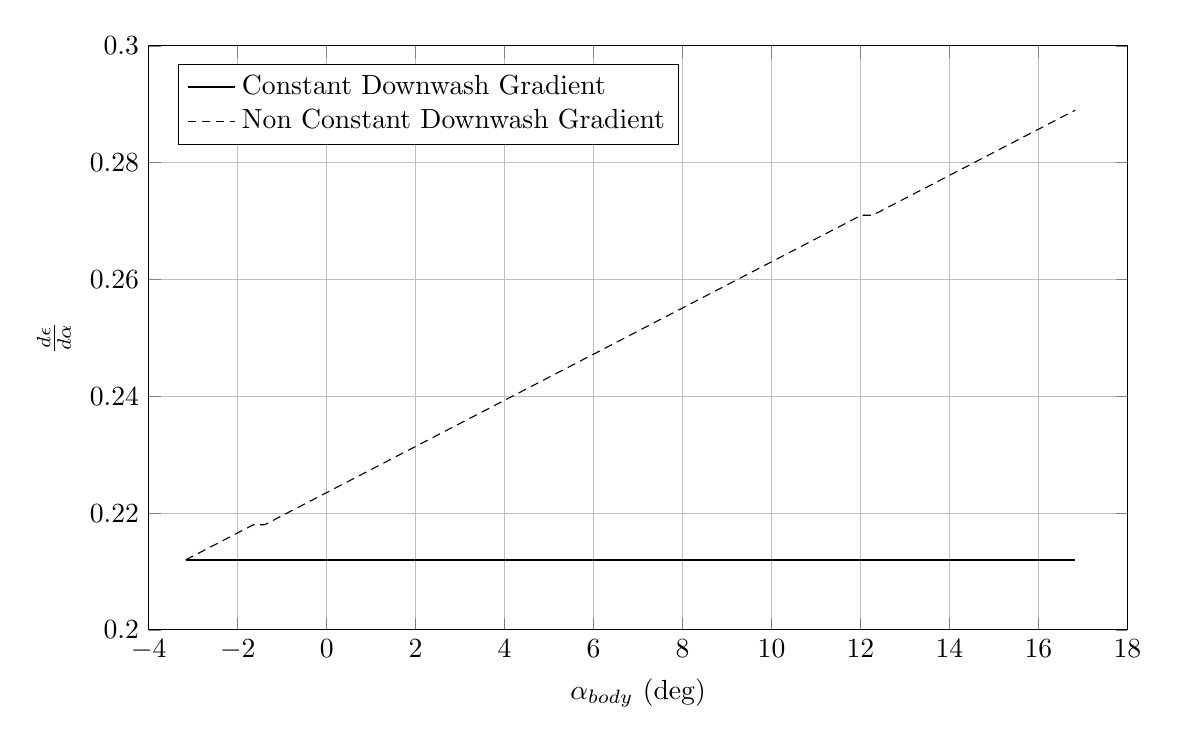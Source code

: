 %Downwash gradient vs Alpha Body NEW
\begin{tikzpicture}

\begin{axis}[
width=14.01cm,
height=9cm,
scaled ticks=false, tick label style={/pgf/number format/fixed},
xmin=-4,
xmax=18,
xlabel={$\alpha_{body}$ (deg)},
xmajorgrids,
ymin=0.2,
ymax=0.3,
ylabel={$\frac{d \epsilon}{d \alpha}$ },
ymajorgrids,
legend style={at={(0.03,0.9)},anchor=west,draw=black,fill=white,legend cell align=left},
legend entries = {Constant Downwash Gradient\\Non Constant Downwash Gradient\\}
]

\addplot [
color=black,
thick
]
table[row sep=crcr]{
-3.17	0.212\\
-2.916	0.212\\
-2.663	0.212\\
-2.41	0.212\\
-2.157	0.212\\
-1.904	0.212\\
-1.651	0.212\\
-1.397	0.212\\
-1.144	0.212\\
-0.891	0.212\\
-0.638	0.212\\
-0.385	0.212\\
-0.132	0.212\\
0.122	0.212\\
0.375	0.212\\
0.628	0.212\\
0.881	0.212\\
1.134	0.212\\
1.387	0.212\\
1.641	0.212\\
1.894	0.212\\
2.147	0.212\\
2.4	0.212\\
2.653	0.212\\
2.906	0.212\\
3.16	0.212\\
3.413	0.212\\
3.666	0.212\\
3.919	0.212\\
4.172	0.212\\
4.425	0.212\\
4.679	0.212\\
4.932	0.212\\
5.185	0.212\\
5.438	0.212\\
5.691	0.212\\
5.944	0.212\\
6.198	0.212\\
6.451	0.212\\
6.704	0.212\\
6.957	0.212\\
7.21	0.212\\
7.463	0.212\\
7.717	0.212\\
7.97	0.212\\
8.223	0.212\\
8.476	0.212\\
8.729	0.212\\
8.982	0.212\\
9.236	0.212\\
9.489	0.212\\
9.742	0.212\\
9.995	0.212\\
10.248	0.212\\
10.501	0.212\\
10.754	0.212\\
11.008	0.212\\
11.261	0.212\\
11.514	0.212\\
11.767	0.212\\
12.02	0.212\\
12.273	0.212\\
12.527	0.212\\
12.78	0.212\\
13.033	0.212\\
13.286	0.212\\
13.539	0.212\\
13.792	0.212\\
14.046	0.212\\
14.299	0.212\\
14.552	0.212\\
14.805	0.212\\
15.058	0.212\\
15.311	0.212\\
15.565	0.212\\
15.818	0.212\\
16.071	0.212\\
16.324	0.212\\
16.577	0.212\\
16.83	0.212\\
};

\addplot [
color=black,
densely dashed
]
table[row sep=crcr]{
-3.17	0.212\\
-2.916	0.213\\
-2.663	0.214\\
-2.41	0.215\\
-2.157	0.216\\
-1.904	0.217\\
-1.651	0.218\\
-1.397	0.218\\
-1.144	0.219\\
-0.891	0.22\\
-0.638	0.221\\
-0.385	0.222\\
-0.132	0.223\\
0.122	0.224\\
0.375	0.225\\
0.628	0.226\\
0.881	0.227\\
1.134	0.228\\
1.387	0.229\\
1.641	0.23\\
1.894	0.231\\
2.147	0.232\\
2.4	0.233\\
2.653	0.234\\
2.906	0.235\\
3.16	0.236\\
3.413	0.237\\
3.666	0.238\\
3.919	0.239\\
4.172	0.24\\
4.425	0.241\\
4.679	0.242\\
4.932	0.243\\
5.185	0.244\\
5.438	0.245\\
5.691	0.246\\
5.944	0.247\\
6.198	0.248\\
6.451	0.249\\
6.704	0.25\\
6.957	0.251\\
7.21	0.252\\
7.463	0.253\\
7.717	0.254\\
7.97	0.255\\
8.223	0.256\\
8.476	0.257\\
8.729	0.258\\
8.982	0.259\\
9.236	0.26\\
9.489	0.261\\
9.742	0.262\\
9.995	0.263\\
10.248	0.264\\
10.501	0.265\\
10.754	0.266\\
11.008	0.267\\
11.261	0.268\\
11.514	0.269\\
11.767	0.27\\
12.02	0.271\\
12.273	0.271\\
12.527	0.272\\
12.78	0.273\\
13.033	0.274\\
13.286	0.275\\
13.539	0.276\\
13.792	0.277\\
14.046	0.278\\
14.299	0.279\\
14.552	0.28\\
14.805	0.281\\
15.058	0.282\\
15.311	0.283\\
15.565	0.284\\
15.818	0.285\\
16.071	0.286\\
16.324	0.287\\
16.577	0.288\\
16.83	0.289\\
};
\end{axis}
\end{tikzpicture}%
